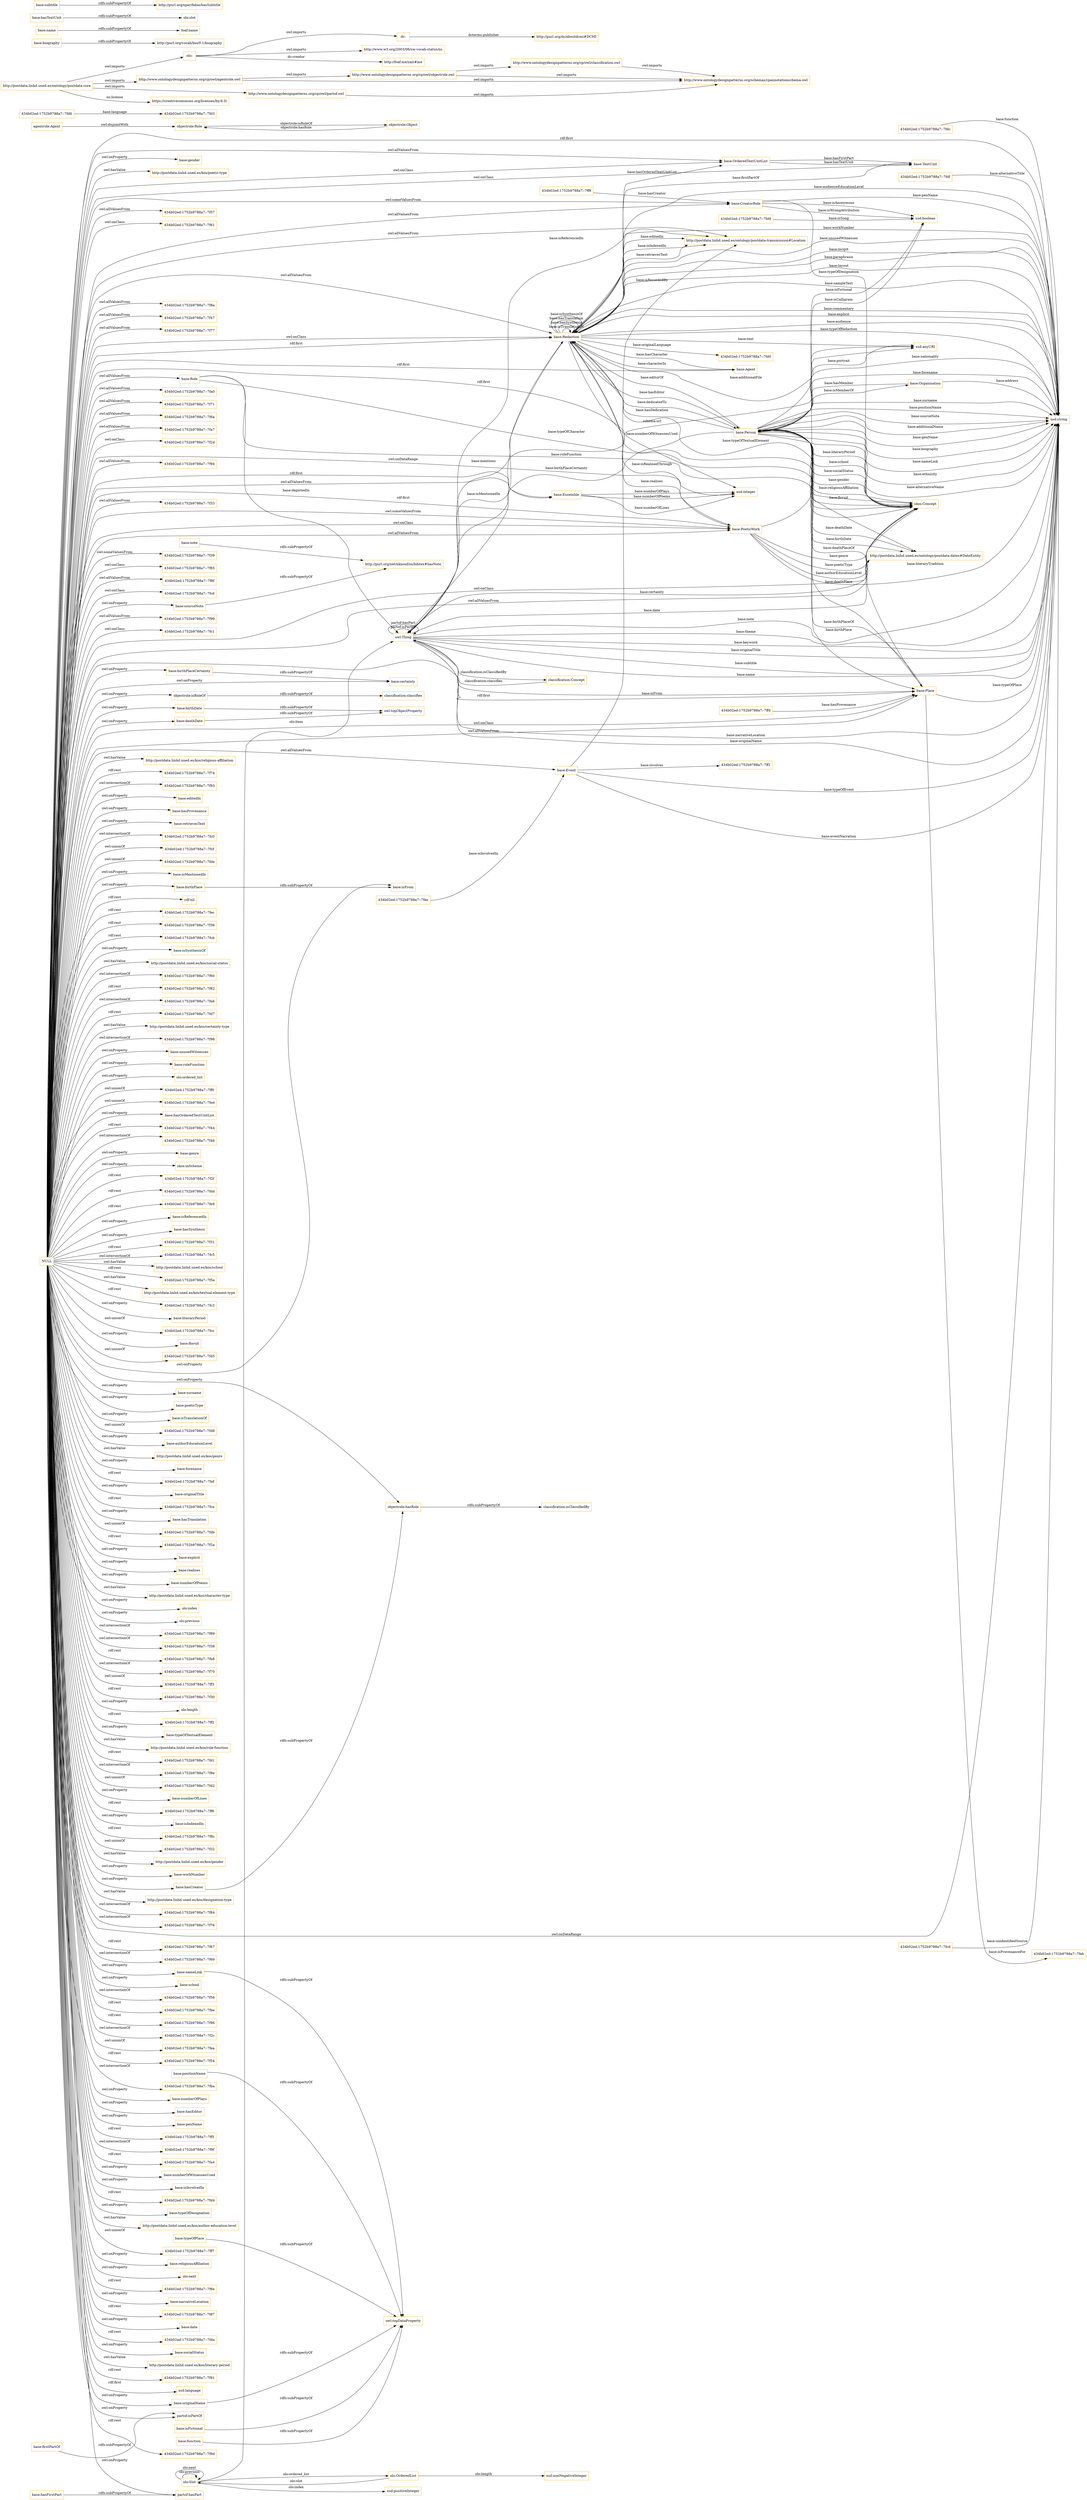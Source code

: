 digraph ar2dtool_diagram { 
rankdir=LR;
size="1501"
node [shape = rectangle, color="orange"]; "base:Role" "434b02ed:1752b9788a7:-7fee" "base:OrderedTextUnitList" "434b02ed:1752b9788a7:-7f57" "agentrole:Agent" "434b02ed:1752b9788a7:-7f61" "base:Agent" "base:CreatorRole" "base:Person" "434b02ed:1752b9788a7:-7f8a" "434b02ed:1752b9788a7:-7fcd" "434b02ed:1752b9788a7:-7fdc" "base:Organisation" "434b02ed:1752b9788a7:-7f47" "434b02ed:1752b9788a7:-7f77" "base:Redaction" "base:Ensemble" "434b02ed:1752b9788a7:-7feb" "434b02ed:1752b9788a7:-7fa0" "434b02ed:1752b9788a7:-7fdf" "434b02ed:1752b9788a7:-7ff4" "434b02ed:1752b9788a7:-7f71" "434b02ed:1752b9788a7:-7f6a" "434b02ed:1752b9788a7:-7fa7" "434b02ed:1752b9788a7:-7f2d" "base:TextUnit" "434b02ed:1752b9788a7:-7f94" "skos:Concept" "http://postdata.linhd.uned.es/ontology/postdata-dates#DateEntity" "434b02ed:1752b9788a7:-7fd6" "434b02ed:1752b9788a7:-7f33" "base:Place" "434b02ed:1752b9788a7:-7ff1" "base:Event" "434b02ed:1752b9788a7:-7fd9" "434b02ed:1752b9788a7:-7f39" "434b02ed:1752b9788a7:-7f85" "434b02ed:1752b9788a7:-7ff8" "434b02ed:1752b9788a7:-7f8f" "434b02ed:1752b9788a7:-7fc6" "http://postdata.linhd.uned.es/ontology/postdata-transmission#Location" "434b02ed:1752b9788a7:-7f99" "434b02ed:1752b9788a7:-7fc1" "base:PoeticWork" "owl:Thing" "objectrole:Role" "objectrole:Object" "olo:Slot" "olo:OrderedList" "classification:Concept" ; /*classes style*/
	"base:deathDate" -> "owl:topObjectProperty" [ label = "rdfs:subPropertyOf" ];
	"http://www.ontologydesignpatterns.org/cp/owl/objectrole.owl" -> "http://www.ontologydesignpatterns.org/cp/owl/classification.owl" [ label = "owl:imports" ];
	"http://www.ontologydesignpatterns.org/cp/owl/objectrole.owl" -> "http://www.ontologydesignpatterns.org/schemas/cpannotationschema.owl" [ label = "owl:imports" ];
	"http://www.ontologydesignpatterns.org/cp/owl/classification.owl" -> "http://www.ontologydesignpatterns.org/schemas/cpannotationschema.owl" [ label = "owl:imports" ];
	"base:firstPartOf" -> "partof:isPartOf" [ label = "rdfs:subPropertyOf" ];
	"agentrole:Agent" -> "objectrole:Role" [ label = "owl:disjointWith" ];
	"dc:" -> "http://purl.org/dc/aboutdcmi#DCMI" [ label = "dcterms:publisher" ];
	"olo:" -> "http://www.w3.org/2003/06/sw-vocab-status/ns" [ label = "owl:imports" ];
	"olo:" -> "dc:" [ label = "owl:imports" ];
	"olo:" -> "http://foaf.me/zazi#me" [ label = "dc:creator" ];
	"base:birthPlaceCertainty" -> "base:certainty" [ label = "rdfs:subPropertyOf" ];
	"base:biography" -> "http://purl.org/vocab/bio/0.1/biography" [ label = "rdfs:subPropertyOf" ];
	"objectrole:isRoleOf" -> "classification:classifies" [ label = "rdfs:subPropertyOf" ];
	"base:nameLink" -> "owl:topDataProperty" [ label = "rdfs:subPropertyOf" ];
	"base:sourceNote" -> "http://purl.org/net/nknouf/ns/bibtex#hasNote" [ label = "rdfs:subPropertyOf" ];
	"base:name" -> "foaf:name" [ label = "rdfs:subPropertyOf" ];
	"base:hasTextUnit" -> "olo:slot" [ label = "rdfs:subPropertyOf" ];
	"NULL" -> "base:birthPlace" [ label = "owl:onProperty" ];
	"NULL" -> "http://postdata.linhd.uned.es/kos/religious-affiliation" [ label = "owl:hasValue" ];
	"NULL" -> "434b02ed:1752b9788a7:-7f74" [ label = "rdf:rest" ];
	"NULL" -> "base:PoeticWork" [ label = "owl:allValuesFrom" ];
	"NULL" -> "434b02ed:1752b9788a7:-7f93" [ label = "owl:intersectionOf" ];
	"NULL" -> "434b02ed:1752b9788a7:-7f6a" [ label = "owl:allValuesFrom" ];
	"NULL" -> "base:CreatorRole" [ label = "owl:someValuesFrom" ];
	"NULL" -> "base:editedIn" [ label = "owl:onProperty" ];
	"NULL" -> "base:Place" [ label = "rdf:first" ];
	"NULL" -> "base:hasProvenance" [ label = "owl:onProperty" ];
	"NULL" -> "base:retrievesText" [ label = "owl:onProperty" ];
	"NULL" -> "434b02ed:1752b9788a7:-7fc0" [ label = "owl:intersectionOf" ];
	"NULL" -> "base:PoeticWork" [ label = "rdf:first" ];
	"NULL" -> "434b02ed:1752b9788a7:-7fcf" [ label = "owl:unionOf" ];
	"NULL" -> "434b02ed:1752b9788a7:-7fde" [ label = "owl:unionOf" ];
	"NULL" -> "base:isMentionedIn" [ label = "owl:onProperty" ];
	"NULL" -> "base:birthDate" [ label = "owl:onProperty" ];
	"NULL" -> "434b02ed:1752b9788a7:-7f57" [ label = "owl:allValuesFrom" ];
	"NULL" -> "rdf:nil" [ label = "rdf:rest" ];
	"NULL" -> "434b02ed:1752b9788a7:-7fec" [ label = "rdf:rest" ];
	"NULL" -> "434b02ed:1752b9788a7:-7f36" [ label = "rdf:rest" ];
	"NULL" -> "434b02ed:1752b9788a7:-7fcb" [ label = "rdf:rest" ];
	"NULL" -> "base:isSynthesisOf" [ label = "owl:onProperty" ];
	"NULL" -> "http://postdata.linhd.uned.es/kos/social-status" [ label = "owl:hasValue" ];
	"NULL" -> "base:birthPlaceCertainty" [ label = "owl:onProperty" ];
	"NULL" -> "434b02ed:1752b9788a7:-7f60" [ label = "owl:intersectionOf" ];
	"NULL" -> "434b02ed:1752b9788a7:-7f82" [ label = "rdf:rest" ];
	"NULL" -> "434b02ed:1752b9788a7:-7fa6" [ label = "owl:intersectionOf" ];
	"NULL" -> "434b02ed:1752b9788a7:-7fd7" [ label = "rdf:rest" ];
	"NULL" -> "http://postdata.linhd.uned.es/kos/certainty-type" [ label = "owl:hasValue" ];
	"NULL" -> "434b02ed:1752b9788a7:-7f98" [ label = "owl:intersectionOf" ];
	"NULL" -> "base:unusedWitnesses" [ label = "owl:onProperty" ];
	"NULL" -> "objectrole:isRoleOf" [ label = "owl:onProperty" ];
	"NULL" -> "base:roleFunction" [ label = "owl:onProperty" ];
	"NULL" -> "partof:isPartOf" [ label = "owl:onProperty" ];
	"NULL" -> "olo:ordered_list" [ label = "owl:onProperty" ];
	"NULL" -> "434b02ed:1752b9788a7:-7ff0" [ label = "owl:unionOf" ];
	"NULL" -> "434b02ed:1752b9788a7:-7fed" [ label = "owl:unionOf" ];
	"NULL" -> "base:hasOrderedTextUnitList" [ label = "owl:onProperty" ];
	"NULL" -> "434b02ed:1752b9788a7:-7f44" [ label = "rdf:rest" ];
	"NULL" -> "434b02ed:1752b9788a7:-7f46" [ label = "owl:intersectionOf" ];
	"NULL" -> "base:Role" [ label = "owl:allValuesFrom" ];
	"NULL" -> "base:genre" [ label = "owl:onProperty" ];
	"NULL" -> "base:OrderedTextUnitList" [ label = "owl:allValuesFrom" ];
	"NULL" -> "skos:inScheme" [ label = "owl:onProperty" ];
	"NULL" -> "434b02ed:1752b9788a7:-7f2f" [ label = "rdf:rest" ];
	"NULL" -> "base:CreatorRole" [ label = "owl:allValuesFrom" ];
	"NULL" -> "434b02ed:1752b9788a7:-7fdd" [ label = "rdf:rest" ];
	"NULL" -> "http://postdata.linhd.uned.es/ontology/postdata-dates#DateEntity" [ label = "owl:onClass" ];
	"NULL" -> "base:Ensemble" [ label = "owl:allValuesFrom" ];
	"NULL" -> "434b02ed:1752b9788a7:-7f71" [ label = "owl:allValuesFrom" ];
	"NULL" -> "434b02ed:1752b9788a7:-7fe9" [ label = "rdf:rest" ];
	"NULL" -> "base:isReferencedIn" [ label = "owl:onProperty" ];
	"NULL" -> "base:hasSynthesis" [ label = "owl:onProperty" ];
	"NULL" -> "434b02ed:1752b9788a7:-7f31" [ label = "rdf:rest" ];
	"NULL" -> "434b02ed:1752b9788a7:-7fc5" [ label = "owl:intersectionOf" ];
	"NULL" -> "base:Agent" [ label = "rdf:first" ];
	"NULL" -> "http://postdata.linhd.uned.es/kos/school" [ label = "owl:hasValue" ];
	"NULL" -> "skos:Concept" [ label = "rdf:first" ];
	"NULL" -> "434b02ed:1752b9788a7:-7f5e" [ label = "rdf:rest" ];
	"NULL" -> "http://postdata.linhd.uned.es/kos/textual-element-type" [ label = "owl:hasValue" ];
	"NULL" -> "434b02ed:1752b9788a7:-7f47" [ label = "owl:allValuesFrom" ];
	"NULL" -> "434b02ed:1752b9788a7:-7fc3" [ label = "rdf:rest" ];
	"NULL" -> "base:literaryPeriod" [ label = "owl:onProperty" ];
	"NULL" -> "434b02ed:1752b9788a7:-7fcc" [ label = "owl:unionOf" ];
	"NULL" -> "base:floruit" [ label = "owl:onProperty" ];
	"NULL" -> "434b02ed:1752b9788a7:-7fd5" [ label = "owl:unionOf" ];
	"NULL" -> "434b02ed:1752b9788a7:-7f77" [ label = "owl:allValuesFrom" ];
	"NULL" -> "xsd:string" [ label = "owl:onDataRange" ];
	"NULL" -> "base:surname" [ label = "owl:onProperty" ];
	"NULL" -> "base:poeticType" [ label = "owl:onProperty" ];
	"NULL" -> "base:isTranslationOf" [ label = "owl:onProperty" ];
	"NULL" -> "434b02ed:1752b9788a7:-7fd8" [ label = "owl:unionOf" ];
	"NULL" -> "base:authorEducationLevel" [ label = "owl:onProperty" ];
	"NULL" -> "http://postdata.linhd.uned.es/kos/genre" [ label = "owl:hasValue" ];
	"NULL" -> "base:forename" [ label = "owl:onProperty" ];
	"NULL" -> "434b02ed:1752b9788a7:-7fef" [ label = "rdf:rest" ];
	"NULL" -> "base:originalTitle" [ label = "owl:onProperty" ];
	"NULL" -> "434b02ed:1752b9788a7:-7fce" [ label = "rdf:rest" ];
	"NULL" -> "base:hasTranslation" [ label = "owl:onProperty" ];
	"NULL" -> "434b02ed:1752b9788a7:-7fc6" [ label = "owl:onClass" ];
	"NULL" -> "base:Redaction" [ label = "owl:allValuesFrom" ];
	"NULL" -> "434b02ed:1752b9788a7:-7fdb" [ label = "owl:unionOf" ];
	"NULL" -> "434b02ed:1752b9788a7:-7f2a" [ label = "rdf:rest" ];
	"NULL" -> "base:explicit" [ label = "owl:onProperty" ];
	"NULL" -> "434b02ed:1752b9788a7:-7fa0" [ label = "owl:allValuesFrom" ];
	"NULL" -> "base:realises" [ label = "owl:onProperty" ];
	"NULL" -> "base:numberOfPoems" [ label = "owl:onProperty" ];
	"NULL" -> "base:PoeticWork" [ label = "owl:someValuesFrom" ];
	"NULL" -> "http://postdata.linhd.uned.es/kos/character-type" [ label = "owl:hasValue" ];
	"NULL" -> "olo:index" [ label = "owl:onProperty" ];
	"NULL" -> "olo:previous" [ label = "owl:onProperty" ];
	"NULL" -> "434b02ed:1752b9788a7:-7f85" [ label = "owl:onClass" ];
	"NULL" -> "434b02ed:1752b9788a7:-7f89" [ label = "owl:intersectionOf" ];
	"NULL" -> "434b02ed:1752b9788a7:-7f38" [ label = "owl:intersectionOf" ];
	"NULL" -> "434b02ed:1752b9788a7:-7fb8" [ label = "rdf:rest" ];
	"NULL" -> "434b02ed:1752b9788a7:-7f70" [ label = "owl:intersectionOf" ];
	"NULL" -> "434b02ed:1752b9788a7:-7ff3" [ label = "owl:unionOf" ];
	"NULL" -> "434b02ed:1752b9788a7:-7f30" [ label = "rdf:rest" ];
	"NULL" -> "base:PoeticWork" [ label = "owl:onClass" ];
	"NULL" -> "xsd:string" [ label = "rdf:first" ];
	"NULL" -> "olo:length" [ label = "owl:onProperty" ];
	"NULL" -> "434b02ed:1752b9788a7:-7ff2" [ label = "rdf:rest" ];
	"NULL" -> "base:typeOfTextualElement" [ label = "owl:onProperty" ];
	"NULL" -> "434b02ed:1752b9788a7:-7f61" [ label = "owl:onClass" ];
	"NULL" -> "http://postdata.linhd.uned.es/kos/role-function" [ label = "owl:hasValue" ];
	"NULL" -> "434b02ed:1752b9788a7:-7fd1" [ label = "rdf:rest" ];
	"NULL" -> "434b02ed:1752b9788a7:-7f8e" [ label = "owl:intersectionOf" ];
	"NULL" -> "434b02ed:1752b9788a7:-7fd2" [ label = "owl:unionOf" ];
	"NULL" -> "434b02ed:1752b9788a7:-7f8f" [ label = "owl:allValuesFrom" ];
	"NULL" -> "base:numberOfLines" [ label = "owl:onProperty" ];
	"NULL" -> "434b02ed:1752b9788a7:-7ff6" [ label = "rdf:rest" ];
	"NULL" -> "434b02ed:1752b9788a7:-7f33" [ label = "owl:allValuesFrom" ];
	"NULL" -> "base:isIndexedIn" [ label = "owl:onProperty" ];
	"NULL" -> "434b02ed:1752b9788a7:-7f8c" [ label = "rdf:rest" ];
	"NULL" -> "434b02ed:1752b9788a7:-7f32" [ label = "owl:unionOf" ];
	"NULL" -> "http://postdata.linhd.uned.es/kos/gender" [ label = "owl:hasValue" ];
	"NULL" -> "base:workNumber" [ label = "owl:onProperty" ];
	"NULL" -> "base:hasCreator" [ label = "owl:onProperty" ];
	"NULL" -> "434b02ed:1752b9788a7:-7f8a" [ label = "owl:allValuesFrom" ];
	"NULL" -> "http://postdata.linhd.uned.es/kos/designation-type" [ label = "owl:hasValue" ];
	"NULL" -> "base:deathDate" [ label = "owl:onProperty" ];
	"NULL" -> "434b02ed:1752b9788a7:-7f84" [ label = "owl:intersectionOf" ];
	"NULL" -> "434b02ed:1752b9788a7:-7f76" [ label = "owl:intersectionOf" ];
	"NULL" -> "base:isFrom" [ label = "owl:onProperty" ];
	"NULL" -> "434b02ed:1752b9788a7:-7f67" [ label = "rdf:rest" ];
	"NULL" -> "434b02ed:1752b9788a7:-7f69" [ label = "owl:intersectionOf" ];
	"NULL" -> "434b02ed:1752b9788a7:-7f94" [ label = "owl:allValuesFrom" ];
	"NULL" -> "base:Redaction" [ label = "owl:onClass" ];
	"NULL" -> "base:school" [ label = "owl:onProperty" ];
	"NULL" -> "xsd:integer" [ label = "owl:onDataRange" ];
	"NULL" -> "434b02ed:1752b9788a7:-7fa7" [ label = "owl:allValuesFrom" ];
	"NULL" -> "434b02ed:1752b9788a7:-7f56" [ label = "owl:intersectionOf" ];
	"NULL" -> "434b02ed:1752b9788a7:-7f39" [ label = "owl:someValuesFrom" ];
	"NULL" -> "434b02ed:1752b9788a7:-7fbe" [ label = "rdf:rest" ];
	"NULL" -> "434b02ed:1752b9788a7:-7f96" [ label = "rdf:rest" ];
	"NULL" -> "434b02ed:1752b9788a7:-7f2c" [ label = "owl:intersectionOf" ];
	"NULL" -> "434b02ed:1752b9788a7:-7fea" [ label = "owl:unionOf" ];
	"NULL" -> "434b02ed:1752b9788a7:-7f54" [ label = "rdf:rest" ];
	"NULL" -> "434b02ed:1752b9788a7:-7fba" [ label = "owl:intersectionOf" ];
	"NULL" -> "objectrole:hasRole" [ label = "owl:onProperty" ];
	"NULL" -> "434b02ed:1752b9788a7:-7f99" [ label = "owl:allValuesFrom" ];
	"NULL" -> "partof:hasPart" [ label = "owl:onProperty" ];
	"NULL" -> "base:Place" [ label = "owl:onClass" ];
	"NULL" -> "base:numberOfPlays" [ label = "owl:onProperty" ];
	"NULL" -> "434b02ed:1752b9788a7:-7fc1" [ label = "owl:onClass" ];
	"NULL" -> "base:hasEditor" [ label = "owl:onProperty" ];
	"NULL" -> "base:penName" [ label = "owl:onProperty" ];
	"NULL" -> "base:nameLink" [ label = "owl:onProperty" ];
	"NULL" -> "base:Ensemble" [ label = "rdf:first" ];
	"NULL" -> "434b02ed:1752b9788a7:-7ff5" [ label = "rdf:rest" ];
	"NULL" -> "434b02ed:1752b9788a7:-7f9f" [ label = "owl:intersectionOf" ];
	"NULL" -> "434b02ed:1752b9788a7:-7fa4" [ label = "rdf:rest" ];
	"NULL" -> "base:numberOfWitnessesUsed" [ label = "owl:onProperty" ];
	"NULL" -> "base:isInvolvedIn" [ label = "owl:onProperty" ];
	"NULL" -> "434b02ed:1752b9788a7:-7fd4" [ label = "rdf:rest" ];
	"NULL" -> "base:typeOfDesignation" [ label = "owl:onProperty" ];
	"NULL" -> "http://postdata.linhd.uned.es/ontology/postdata-transmission#Location" [ label = "owl:allValuesFrom" ];
	"NULL" -> "base:Redaction" [ label = "rdf:first" ];
	"NULL" -> "base:originalName" [ label = "owl:onProperty" ];
	"NULL" -> "http://postdata.linhd.uned.es/kos/author-education-level" [ label = "owl:hasValue" ];
	"NULL" -> "434b02ed:1752b9788a7:-7ff7" [ label = "owl:unionOf" ];
	"NULL" -> "base:religiousAffiliation" [ label = "owl:onProperty" ];
	"NULL" -> "olo:next" [ label = "owl:onProperty" ];
	"NULL" -> "434b02ed:1752b9788a7:-7f6e" [ label = "rdf:rest" ];
	"NULL" -> "base:sourceNote" [ label = "owl:onProperty" ];
	"NULL" -> "base:narrativeLocation" [ label = "owl:onProperty" ];
	"NULL" -> "434b02ed:1752b9788a7:-7f87" [ label = "rdf:rest" ];
	"NULL" -> "base:certainty" [ label = "owl:onProperty" ];
	"NULL" -> "base:date" [ label = "owl:onProperty" ];
	"NULL" -> "434b02ed:1752b9788a7:-7fda" [ label = "rdf:rest" ];
	"NULL" -> "434b02ed:1752b9788a7:-7f2d" [ label = "owl:onClass" ];
	"NULL" -> "base:socialStatus" [ label = "owl:onProperty" ];
	"NULL" -> "base:TextUnit" [ label = "owl:onClass" ];
	"NULL" -> "base:Place" [ label = "owl:allValuesFrom" ];
	"NULL" -> "http://postdata.linhd.uned.es/kos/literary-period" [ label = "owl:hasValue" ];
	"NULL" -> "http://postdata.linhd.uned.es/ontology/postdata-dates#DateEntity" [ label = "owl:allValuesFrom" ];
	"NULL" -> "434b02ed:1752b9788a7:-7f91" [ label = "rdf:rest" ];
	"NULL" -> "xsd:language" [ label = "rdf:first" ];
	"NULL" -> "434b02ed:1752b9788a7:-7f9d" [ label = "rdf:rest" ];
	"NULL" -> "base:OrderedTextUnitList" [ label = "owl:onClass" ];
	"NULL" -> "base:gender" [ label = "owl:onProperty" ];
	"NULL" -> "http://postdata.linhd.uned.es/kos/poetic-type" [ label = "owl:hasValue" ];
	"NULL" -> "base:Event" [ label = "owl:allValuesFrom" ];
	"base:hasFirstPart" -> "partof:hasPart" [ label = "rdfs:subPropertyOf" ];
	"base:hasCreator" -> "objectrole:hasRole" [ label = "rdfs:subPropertyOf" ];
	"base:birthPlace" -> "base:isFrom" [ label = "rdfs:subPropertyOf" ];
	"http://www.ontologydesignpatterns.org/cp/owl/agentrole.owl" -> "http://www.ontologydesignpatterns.org/cp/owl/objectrole.owl" [ label = "owl:imports" ];
	"http://www.ontologydesignpatterns.org/cp/owl/agentrole.owl" -> "http://www.ontologydesignpatterns.org/schemas/cpannotationschema.owl" [ label = "owl:imports" ];
	"base:isFictional" -> "owl:topDataProperty" [ label = "rdfs:subPropertyOf" ];
	"base:subtitle" -> "http://purl.org/spar/fabio/hasSubtitle" [ label = "rdfs:subPropertyOf" ];
	"base:function" -> "owl:topDataProperty" [ label = "rdfs:subPropertyOf" ];
	"base:originalName" -> "owl:topDataProperty" [ label = "rdfs:subPropertyOf" ];
	"http://www.ontologydesignpatterns.org/cp/owl/partof.owl" -> "http://www.ontologydesignpatterns.org/schemas/cpannotationschema.owl" [ label = "owl:imports" ];
	"http://postdata.linhd.uned.es/ontology/postdata-core" -> "https://creativecommons.org/licenses/by/4.0/" [ label = "ns:license" ];
	"http://postdata.linhd.uned.es/ontology/postdata-core" -> "http://www.ontologydesignpatterns.org/cp/owl/partof.owl" [ label = "owl:imports" ];
	"http://postdata.linhd.uned.es/ontology/postdata-core" -> "http://www.ontologydesignpatterns.org/cp/owl/agentrole.owl" [ label = "owl:imports" ];
	"http://postdata.linhd.uned.es/ontology/postdata-core" -> "olo:" [ label = "owl:imports" ];
	"base:note" -> "http://purl.org/net/nknouf/ns/bibtex#hasNote" [ label = "rdfs:subPropertyOf" ];
	"base:birthDate" -> "owl:topObjectProperty" [ label = "rdfs:subPropertyOf" ];
	"base:positionName" -> "owl:topDataProperty" [ label = "rdfs:subPropertyOf" ];
	"objectrole:hasRole" -> "classification:isClassifiedBy" [ label = "rdfs:subPropertyOf" ];
	"base:typeOfPlace" -> "owl:topDataProperty" [ label = "rdfs:subPropertyOf" ];
	"base:Redaction" -> "owl:Thing" [ label = "base:mentions" ];
	"base:Person" -> "xsd:boolean" [ label = "base:isFictional" ];
	"owl:Thing" -> "xsd:string" [ label = "base:narrativeLocation" ];
	"base:CreatorRole" -> "xsd:string" [ label = "base:penName" ];
	"base:Person" -> "base:Place" [ label = "base:deathPlace" ];
	"base:Ensemble" -> "xsd:integer" [ label = "base:numberOfLines" ];
	"base:Redaction" -> "xsd:string" [ label = "base:audienceEducationLevel" ];
	"base:Event" -> "xsd:string" [ label = "base:eventNarration" ];
	"base:Redaction" -> "xsd:string" [ label = "base:workNumber" ];
	"owl:Thing" -> "xsd:string" [ label = "base:originalName" ];
	"base:OrderedTextUnitList" -> "base:TextUnit" [ label = "base:hasTextUnit" ];
	"base:Redaction" -> "base:Person" [ label = "base:hasEditor" ];
	"olo:Slot" -> "olo:Slot" [ label = "olo:previous" ];
	"base:Redaction" -> "xsd:string" [ label = "base:unusedWitnesses" ];
	"base:Place" -> "base:Person" [ label = "base:deathPlaceOf" ];
	"base:Person" -> "http://postdata.linhd.uned.es/ontology/postdata-dates#DateEntity" [ label = "base:floruit" ];
	"base:Person" -> "xsd:string" [ label = "base:surname" ];
	"base:Person" -> "xsd:string" [ label = "base:positionName" ];
	"classification:Concept" -> "owl:Thing" [ label = "classification:classifies" ];
	"434b02ed:1752b9788a7:-7ff8" -> "base:CreatorRole" [ label = "base:hasCreator" ];
	"base:Redaction" -> "xsd:string" [ label = "base:paraphrasis" ];
	"base:Person" -> "base:Redaction" [ label = "base:hasDedication" ];
	"base:Event" -> "xsd:string" [ label = "base:typeOfEvent" ];
	"base:Person" -> "http://postdata.linhd.uned.es/ontology/postdata-dates#DateEntity" [ label = "base:deathDate" ];
	"base:Person" -> "base:Place" [ label = "base:birthPlace" ];
	"base:Event" -> "http://postdata.linhd.uned.es/ontology/postdata-transmission#Location" [ label = "base:isRecordedBy" ];
	"base:CreatorRole" -> "xsd:boolean" [ label = "base:isAnonymous" ];
	"base:Redaction" -> "base:Agent" [ label = "base:hasCharacter" ];
	"base:Redaction" -> "xsd:anyURI" [ label = "base:text" ];
	"base:Redaction" -> "xsd:anyURI" [ label = "base:additionalFile" ];
	"base:Person" -> "base:Organisation" [ label = "base:isMemberOf" ];
	"base:Redaction" -> "xsd:string" [ label = "base:layout" ];
	"base:PoeticWork" -> "xsd:boolean" [ label = "base:isCalligram" ];
	"olo:Slot" -> "olo:OrderedList" [ label = "olo:ordered_list" ];
	"base:Redaction" -> "http://postdata.linhd.uned.es/ontology/postdata-transmission#Location" [ label = "base:editedIn" ];
	"base:Redaction" -> "skos:Concept" [ label = "base:typeOfTextualElement" ];
	"olo:OrderedList" -> "xsd:nonNegativeInteger" [ label = "olo:length" ];
	"434b02ed:1752b9788a7:-7fee" -> "base:Event" [ label = "base:isInvolvedIn" ];
	"base:PoeticWork" -> "base:Redaction" [ label = "base:isRealisedThrough" ];
	"base:Redaction" -> "base:PoeticWork" [ label = "base:realises" ];
	"base:Person" -> "skos:Concept" [ label = "base:religiousAffiliation" ];
	"base:Person" -> "xsd:string" [ label = "base:sourceNote" ];
	"base:Redaction" -> "xsd:string" [ label = "base:sampleText" ];
	"base:Redaction" -> "xsd:string" [ label = "base:incipit" ];
	"base:Person" -> "http://postdata.linhd.uned.es/ontology/postdata-dates#DateEntity" [ label = "base:birthDate" ];
	"base:Person" -> "owl:Thing" [ label = "base:birthPlaceCertainty" ];
	"base:Person" -> "skos:Concept" [ label = "base:literaryPeriod" ];
	"base:Person" -> "xsd:string" [ label = "base:additionalName" ];
	"base:Person" -> "xsd:string" [ label = "base:genName" ];
	"base:Person" -> "base:Redaction" [ label = "base:editorOf" ];
	"base:CreatorRole" -> "skos:Concept" [ label = "base:typeOfDesignation" ];
	"base:Person" -> "xsd:string" [ label = "base:biography" ];
	"base:Redaction" -> "base:Redaction" [ label = "base:isTranslationOf" ];
	"owl:Thing" -> "skos:Concept" [ label = "base:certainty" ];
	"base:Redaction" -> "base:Redaction" [ label = "base:hasSynthesis" ];
	"olo:OrderedList" -> "olo:Slot" [ label = "olo:slot" ];
	"base:Person" -> "skos:Concept" [ label = "base:school" ];
	"olo:Slot" -> "olo:Slot" [ label = "olo:next" ];
	"owl:Thing" -> "xsd:anyURI" [ label = "schema:url" ];
	"owl:Thing" -> "http://postdata.linhd.uned.es/ontology/postdata-transmission#Location" [ label = "base:isReferencedIn" ];
	"base:PoeticWork" -> "xsd:string" [ label = "base:literaryTradition" ];
	"owl:Thing" -> "xsd:string" [ label = "base:note" ];
	"434b02ed:1752b9788a7:-7fcd" -> "xsd:string" [ label = "base:unidentifiedSource" ];
	"owl:Thing" -> "xsd:string" [ label = "base:theme" ];
	"base:Event" -> "434b02ed:1752b9788a7:-7ff1" [ label = "base:involves" ];
	"base:Role" -> "skos:Concept" [ label = "base:roleFunction" ];
	"base:PoeticWork" -> "skos:Concept" [ label = "base:poeticType" ];
	"olo:Slot" -> "owl:Thing" [ label = "olo:item" ];
	"base:Place" -> "xsd:string" [ label = "base:typeOfPlace" ];
	"434b02ed:1752b9788a7:-7fd9" -> "xsd:boolean" [ label = "base:isSong" ];
	"base:Person" -> "xsd:string" [ label = "base:nameLink" ];
	"base:Ensemble" -> "xsd:integer" [ label = "base:numberOfPlays" ];
	"base:Place" -> "base:Person" [ label = "base:birthPlaceOf" ];
	"base:Redaction" -> "http://postdata.linhd.uned.es/ontology/postdata-transmission#Location" [ label = "base:isIndexedIn" ];
	"base:Person" -> "xsd:string" [ label = "base:ethnicity" ];
	"owl:Thing" -> "xsd:string" [ label = "base:keyword" ];
	"base:Redaction" -> "xsd:string" [ label = "base:commentary" ];
	"base:Redaction" -> "base:OrderedTextUnitList" [ label = "base:hasOrderedTextUnitList" ];
	"owl:Thing" -> "xsd:string" [ label = "base:originalTitle" ];
	"base:Person" -> "skos:Concept" [ label = "base:socialStatus" ];
	"owl:Thing" -> "classification:Concept" [ label = "classification:isClassifiedBy" ];
	"owl:Thing" -> "owl:Thing" [ label = "partof:isPartOf" ];
	"olo:Slot" -> "xsd:positiveInteger" [ label = "olo:index" ];
	"434b02ed:1752b9788a7:-7fdc" -> "xsd:string" [ label = "base:function" ];
	"base:PoeticWork" -> "skos:Concept" [ label = "base:authorEducationLevel" ];
	"owl:Thing" -> "base:Place" [ label = "base:isFrom" ];
	"base:Redaction" -> "base:Redaction" [ label = "base:hasTranslation" ];
	"base:CreatorRole" -> "xsd:boolean" [ label = "base:isWrongAttribution" ];
	"owl:Thing" -> "http://postdata.linhd.uned.es/ontology/postdata-dates#DateEntity" [ label = "base:date" ];
	"base:TextUnit" -> "base:Redaction" [ label = "base:firstPartOf" ];
	"base:Person" -> "xsd:string" [ label = "base:alternativeName" ];
	"objectrole:Object" -> "objectrole:Role" [ label = "objectrole:hasRole" ];
	"434b02ed:1752b9788a7:-7ff4" -> "base:Place" [ label = "base:hasProvenance" ];
	"base:Person" -> "xsd:string" [ label = "base:nationality" ];
	"owl:Thing" -> "base:Redaction" [ label = "base:isMentionedIn" ];
	"base:OrderedTextUnitList" -> "base:TextUnit" [ label = "base:hasFirstPart" ];
	"base:Person" -> "xsd:anyURI" [ label = "base:portrait" ];
	"434b02ed:1752b9788a7:-7fdf" -> "xsd:string" [ label = "base:alternativeTitle" ];
	"base:Organisation" -> "xsd:string" [ label = "base:address" ];
	"base:Role" -> "skos:Concept" [ label = "base:typeOfCharacter" ];
	"base:Organisation" -> "base:Person" [ label = "base:hasMember" ];
	"base:Place" -> "434b02ed:1752b9788a7:-7feb" [ label = "base:isProvenanceFor" ];
	"base:Redaction" -> "xsd:string" [ label = "base:explicit" ];
	"owl:Thing" -> "xsd:string" [ label = "base:subtitle" ];
	"base:Redaction" -> "http://postdata.linhd.uned.es/ontology/postdata-transmission#Location" [ label = "base:retrievesText" ];
	"base:Person" -> "skos:Concept" [ label = "base:gender" ];
	"base:PoeticWork" -> "skos:Concept" [ label = "base:genre" ];
	"owl:Thing" -> "xsd:string" [ label = "base:name" ];
	"base:Redaction" -> "base:Person" [ label = "base:dedicatedTo" ];
	"base:Person" -> "xsd:string" [ label = "base:forename" ];
	"base:Redaction" -> "xsd:string" [ label = "base:audience" ];
	"base:Ensemble" -> "xsd:integer" [ label = "base:numberOfPoems" ];
	"base:Redaction" -> "xsd:string" [ label = "base:typeOfRedaction" ];
	"base:Redaction" -> "xsd:integer" [ label = "base:numberOfWitnessesUsed" ];
	"base:Redaction" -> "434b02ed:1752b9788a7:-7fd0" [ label = "base:originalLanguage" ];
	"owl:Thing" -> "owl:Thing" [ label = "partof:hasPart" ];
	"base:Role" -> "owl:Thing" [ label = "base:depictedIn" ];
	"base:Agent" -> "base:Redaction" [ label = "base:characterIn" ];
	"434b02ed:1752b9788a7:-7fd6" -> "434b02ed:1752b9788a7:-7fd3" [ label = "base:language" ];
	"objectrole:Role" -> "objectrole:Object" [ label = "objectrole:isRoleOf" ];
	"base:Redaction" -> "base:Redaction" [ label = "base:isSynthesisOf" ];

}

